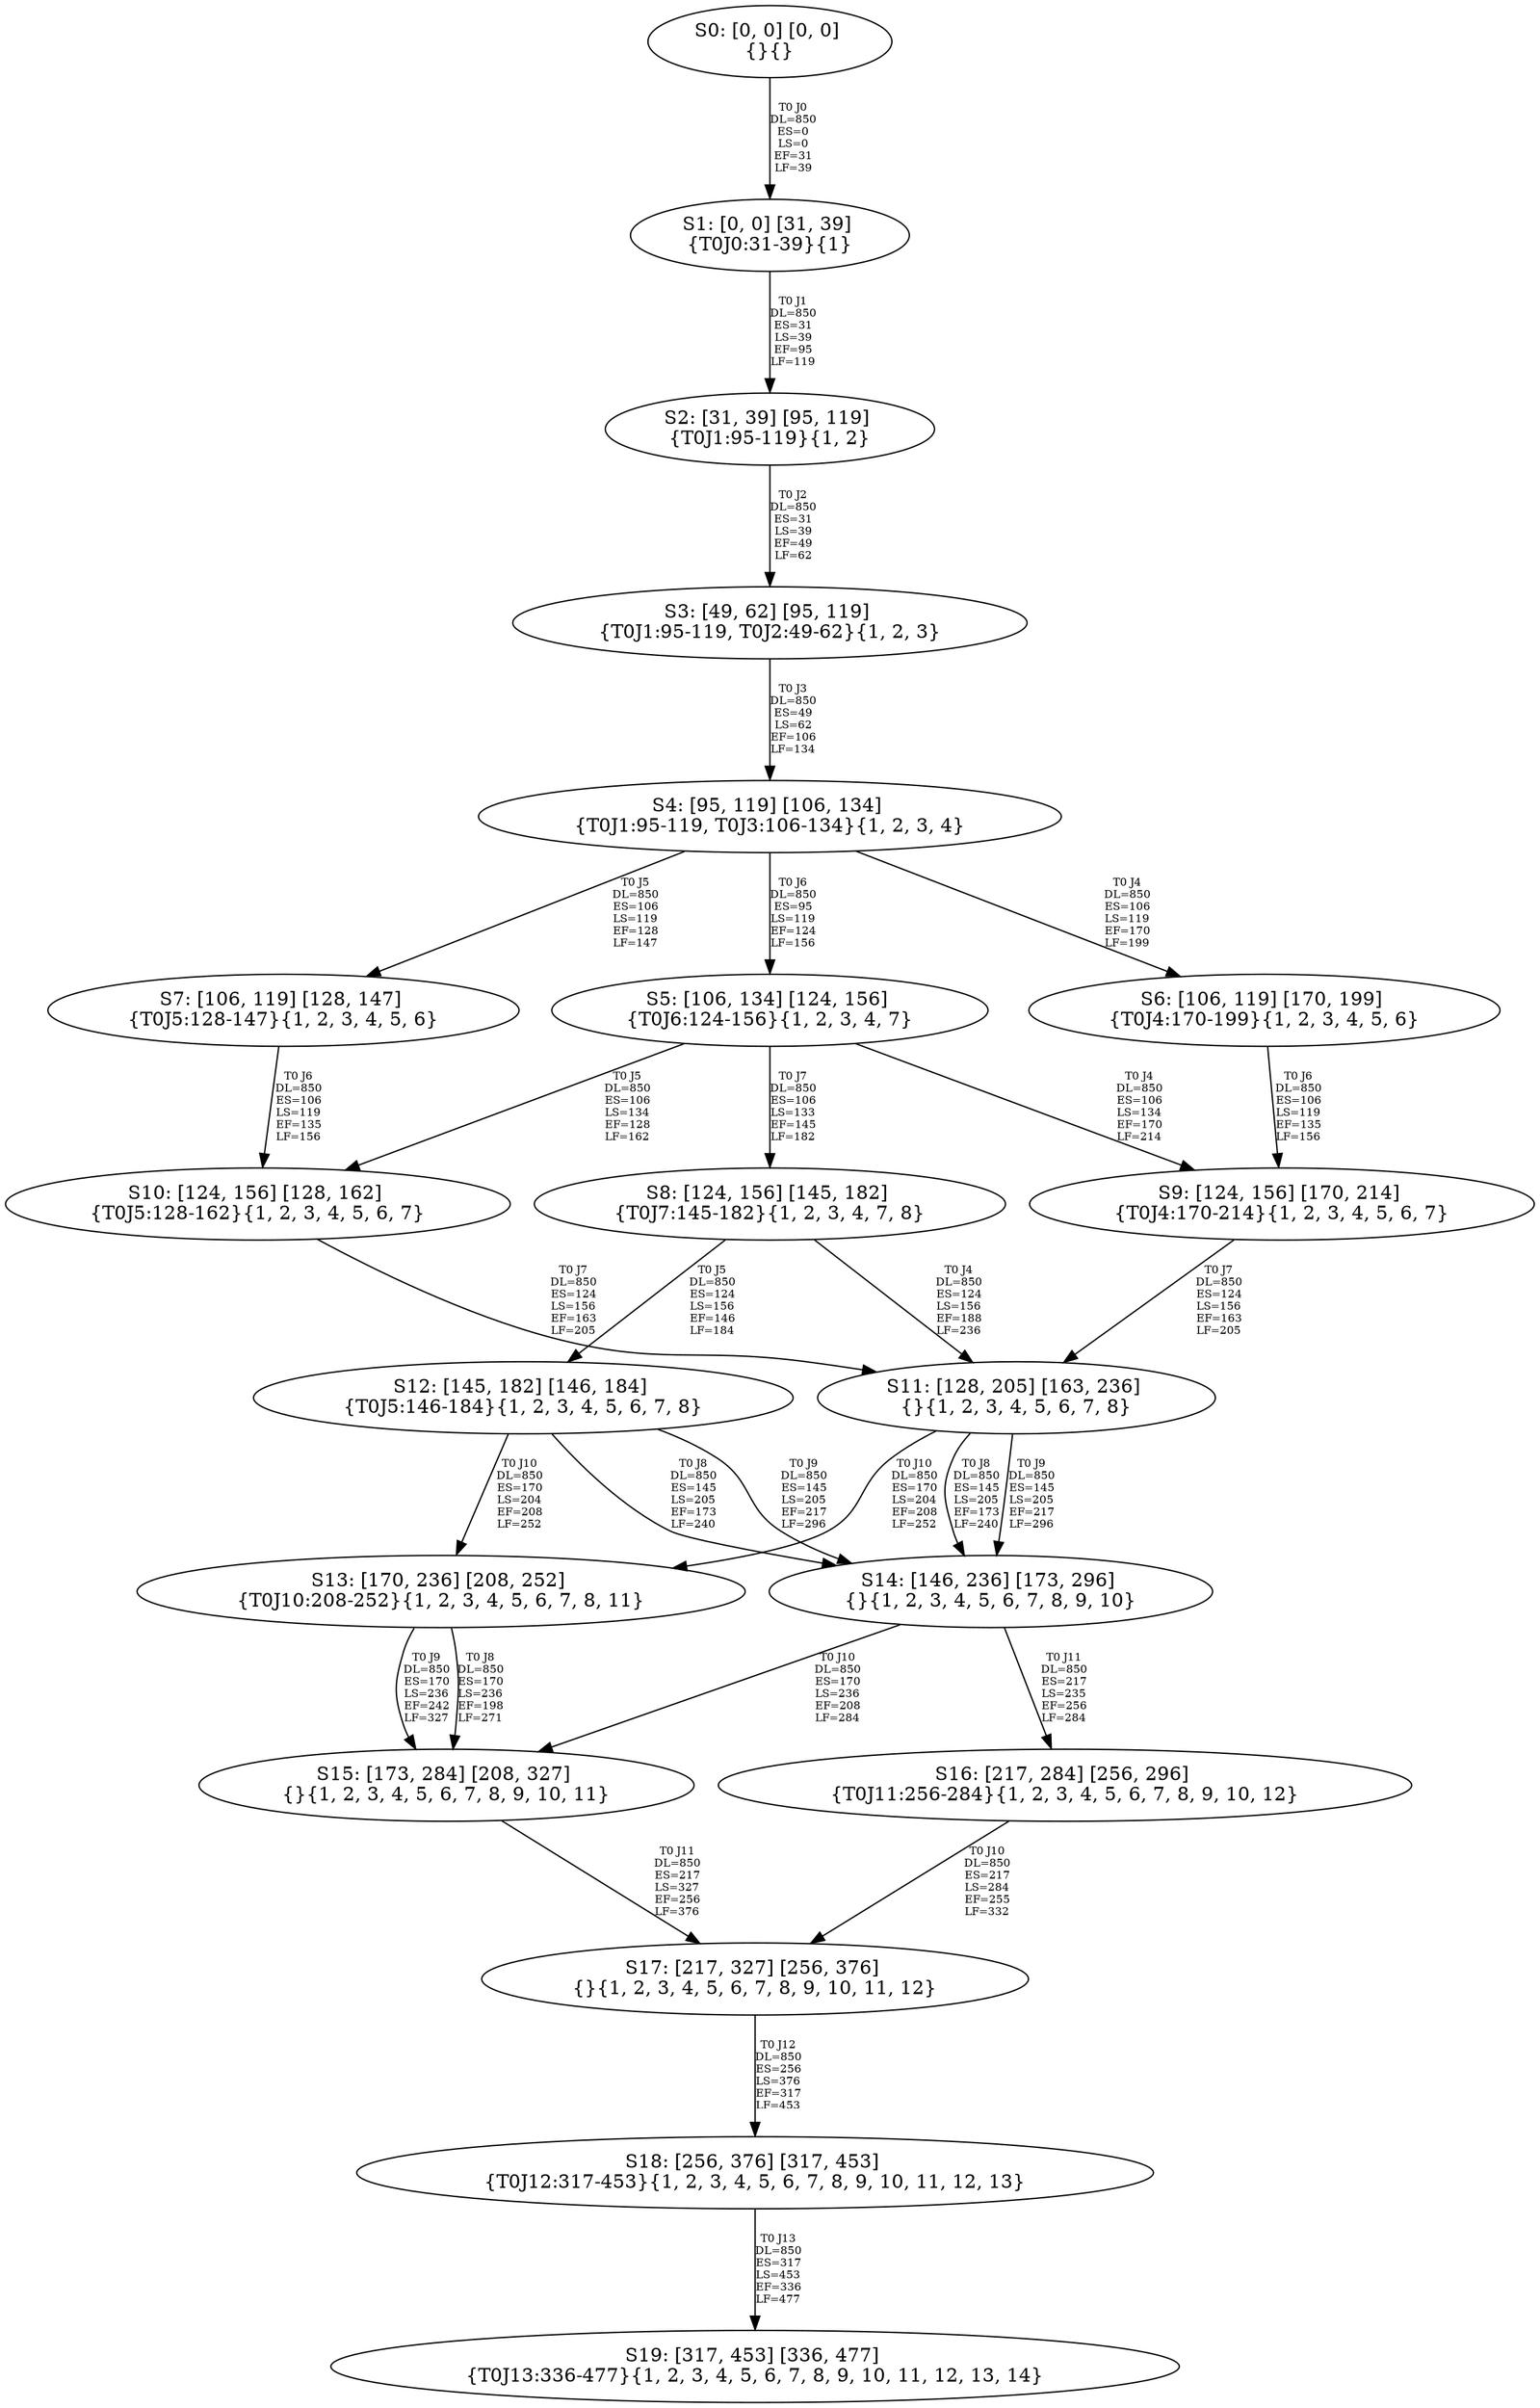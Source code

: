 digraph {
	S0[label="S0: [0, 0] [0, 0] \n{}{}"];
	S1[label="S1: [0, 0] [31, 39] \n{T0J0:31-39}{1}"];
	S2[label="S2: [31, 39] [95, 119] \n{T0J1:95-119}{1, 2}"];
	S3[label="S3: [49, 62] [95, 119] \n{T0J1:95-119, T0J2:49-62}{1, 2, 3}"];
	S4[label="S4: [95, 119] [106, 134] \n{T0J1:95-119, T0J3:106-134}{1, 2, 3, 4}"];
	S5[label="S5: [106, 134] [124, 156] \n{T0J6:124-156}{1, 2, 3, 4, 7}"];
	S6[label="S6: [106, 119] [170, 199] \n{T0J4:170-199}{1, 2, 3, 4, 5, 6}"];
	S7[label="S7: [106, 119] [128, 147] \n{T0J5:128-147}{1, 2, 3, 4, 5, 6}"];
	S8[label="S8: [124, 156] [145, 182] \n{T0J7:145-182}{1, 2, 3, 4, 7, 8}"];
	S9[label="S9: [124, 156] [170, 214] \n{T0J4:170-214}{1, 2, 3, 4, 5, 6, 7}"];
	S10[label="S10: [124, 156] [128, 162] \n{T0J5:128-162}{1, 2, 3, 4, 5, 6, 7}"];
	S11[label="S11: [128, 205] [163, 236] \n{}{1, 2, 3, 4, 5, 6, 7, 8}"];
	S12[label="S12: [145, 182] [146, 184] \n{T0J5:146-184}{1, 2, 3, 4, 5, 6, 7, 8}"];
	S13[label="S13: [170, 236] [208, 252] \n{T0J10:208-252}{1, 2, 3, 4, 5, 6, 7, 8, 11}"];
	S14[label="S14: [146, 236] [173, 296] \n{}{1, 2, 3, 4, 5, 6, 7, 8, 9, 10}"];
	S15[label="S15: [173, 284] [208, 327] \n{}{1, 2, 3, 4, 5, 6, 7, 8, 9, 10, 11}"];
	S16[label="S16: [217, 284] [256, 296] \n{T0J11:256-284}{1, 2, 3, 4, 5, 6, 7, 8, 9, 10, 12}"];
	S17[label="S17: [217, 327] [256, 376] \n{}{1, 2, 3, 4, 5, 6, 7, 8, 9, 10, 11, 12}"];
	S18[label="S18: [256, 376] [317, 453] \n{T0J12:317-453}{1, 2, 3, 4, 5, 6, 7, 8, 9, 10, 11, 12, 13}"];
	S19[label="S19: [317, 453] [336, 477] \n{T0J13:336-477}{1, 2, 3, 4, 5, 6, 7, 8, 9, 10, 11, 12, 13, 14}"];
	S0 -> S1[label="T0 J0\nDL=850\nES=0\nLS=0\nEF=31\nLF=39",fontsize=8];
	S1 -> S2[label="T0 J1\nDL=850\nES=31\nLS=39\nEF=95\nLF=119",fontsize=8];
	S2 -> S3[label="T0 J2\nDL=850\nES=31\nLS=39\nEF=49\nLF=62",fontsize=8];
	S3 -> S4[label="T0 J3\nDL=850\nES=49\nLS=62\nEF=106\nLF=134",fontsize=8];
	S4 -> S6[label="T0 J4\nDL=850\nES=106\nLS=119\nEF=170\nLF=199",fontsize=8];
	S4 -> S7[label="T0 J5\nDL=850\nES=106\nLS=119\nEF=128\nLF=147",fontsize=8];
	S4 -> S5[label="T0 J6\nDL=850\nES=95\nLS=119\nEF=124\nLF=156",fontsize=8];
	S5 -> S9[label="T0 J4\nDL=850\nES=106\nLS=134\nEF=170\nLF=214",fontsize=8];
	S5 -> S10[label="T0 J5\nDL=850\nES=106\nLS=134\nEF=128\nLF=162",fontsize=8];
	S5 -> S8[label="T0 J7\nDL=850\nES=106\nLS=133\nEF=145\nLF=182",fontsize=8];
	S6 -> S9[label="T0 J6\nDL=850\nES=106\nLS=119\nEF=135\nLF=156",fontsize=8];
	S7 -> S10[label="T0 J6\nDL=850\nES=106\nLS=119\nEF=135\nLF=156",fontsize=8];
	S8 -> S11[label="T0 J4\nDL=850\nES=124\nLS=156\nEF=188\nLF=236",fontsize=8];
	S8 -> S12[label="T0 J5\nDL=850\nES=124\nLS=156\nEF=146\nLF=184",fontsize=8];
	S9 -> S11[label="T0 J7\nDL=850\nES=124\nLS=156\nEF=163\nLF=205",fontsize=8];
	S10 -> S11[label="T0 J7\nDL=850\nES=124\nLS=156\nEF=163\nLF=205",fontsize=8];
	S11 -> S14[label="T0 J8\nDL=850\nES=145\nLS=205\nEF=173\nLF=240",fontsize=8];
	S11 -> S14[label="T0 J9\nDL=850\nES=145\nLS=205\nEF=217\nLF=296",fontsize=8];
	S11 -> S13[label="T0 J10\nDL=850\nES=170\nLS=204\nEF=208\nLF=252",fontsize=8];
	S12 -> S14[label="T0 J8\nDL=850\nES=145\nLS=205\nEF=173\nLF=240",fontsize=8];
	S12 -> S14[label="T0 J9\nDL=850\nES=145\nLS=205\nEF=217\nLF=296",fontsize=8];
	S12 -> S13[label="T0 J10\nDL=850\nES=170\nLS=204\nEF=208\nLF=252",fontsize=8];
	S13 -> S15[label="T0 J8\nDL=850\nES=170\nLS=236\nEF=198\nLF=271",fontsize=8];
	S13 -> S15[label="T0 J9\nDL=850\nES=170\nLS=236\nEF=242\nLF=327",fontsize=8];
	S14 -> S15[label="T0 J10\nDL=850\nES=170\nLS=236\nEF=208\nLF=284",fontsize=8];
	S14 -> S16[label="T0 J11\nDL=850\nES=217\nLS=235\nEF=256\nLF=284",fontsize=8];
	S15 -> S17[label="T0 J11\nDL=850\nES=217\nLS=327\nEF=256\nLF=376",fontsize=8];
	S16 -> S17[label="T0 J10\nDL=850\nES=217\nLS=284\nEF=255\nLF=332",fontsize=8];
	S17 -> S18[label="T0 J12\nDL=850\nES=256\nLS=376\nEF=317\nLF=453",fontsize=8];
	S18 -> S19[label="T0 J13\nDL=850\nES=317\nLS=453\nEF=336\nLF=477",fontsize=8];
}
